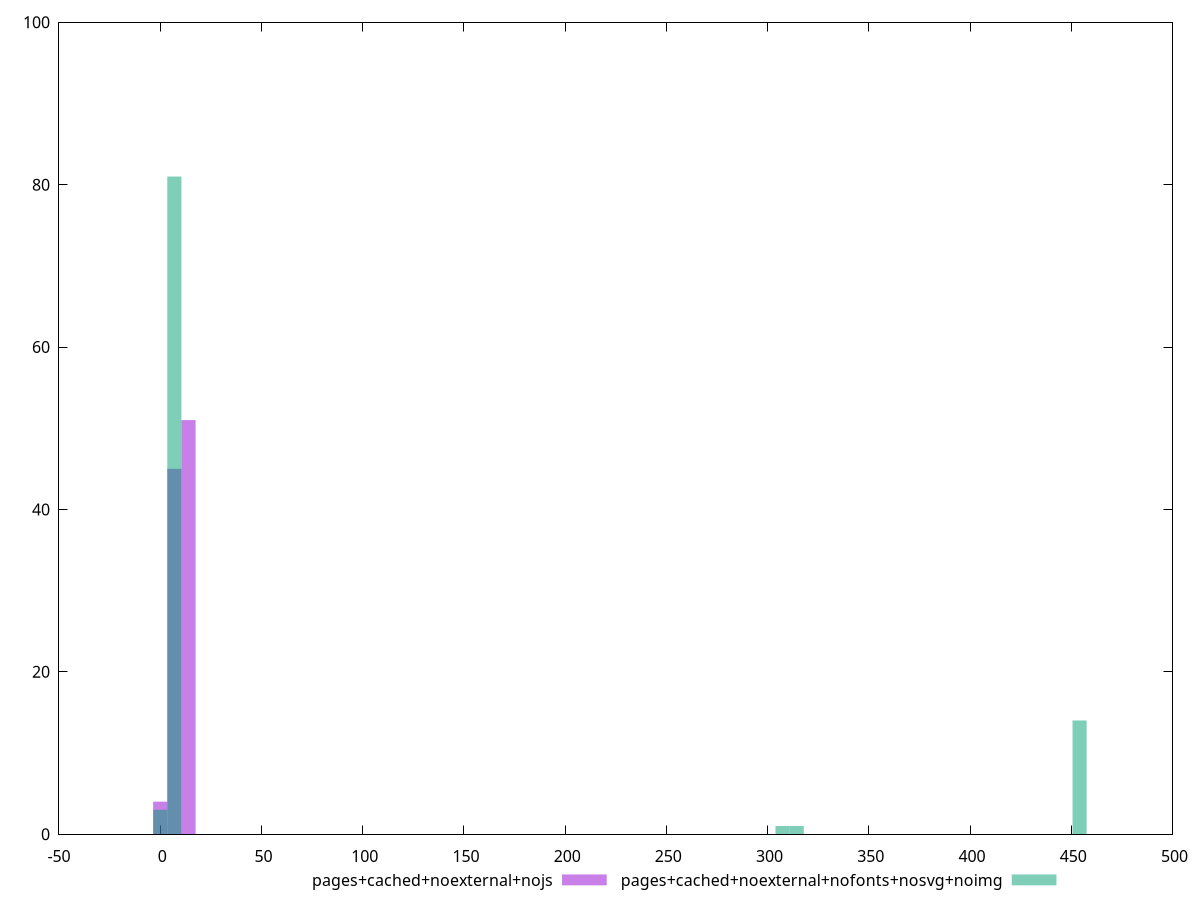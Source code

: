 reset
set terminal svg size 640, 500 enhanced background rgb 'white'
set output "report_00007_2020-12-11T15:55:29.892Z/render-blocking-resources/comparison/histogram/10_vs_11.svg"

$pagesCachedNoexternalNojs <<EOF
13.972338428341038 51
6.986169214170519 45
0 4
EOF

$pagesCachedNoexternalNofontsNosvgNoimg <<EOF
6.986169214170519 81
454.1009989210837 14
307.39144542350283 1
314.37761463767333 1
0 3
EOF

set key outside below
set boxwidth 6.986169214170519
set yrange [0:100]
set style fill transparent solid 0.5 noborder

plot \
  $pagesCachedNoexternalNojs title "pages+cached+noexternal+nojs" with boxes, \
  $pagesCachedNoexternalNofontsNosvgNoimg title "pages+cached+noexternal+nofonts+nosvg+noimg" with boxes, \


reset